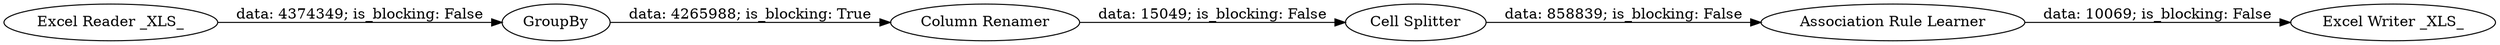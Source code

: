 digraph {
	"2460262185624793989_6" [label="Excel Reader _XLS_"]
	"2460262185624793989_4" [label="Association Rule Learner"]
	"2460262185624793989_2" [label=GroupBy]
	"2460262185624793989_7" [label="Column Renamer"]
	"2460262185624793989_3" [label="Cell Splitter"]
	"2460262185624793989_5" [label="Excel Writer _XLS_"]
	"2460262185624793989_7" -> "2460262185624793989_3" [label="data: 15049; is_blocking: False"]
	"2460262185624793989_6" -> "2460262185624793989_2" [label="data: 4374349; is_blocking: False"]
	"2460262185624793989_2" -> "2460262185624793989_7" [label="data: 4265988; is_blocking: True"]
	"2460262185624793989_4" -> "2460262185624793989_5" [label="data: 10069; is_blocking: False"]
	"2460262185624793989_3" -> "2460262185624793989_4" [label="data: 858839; is_blocking: False"]
	rankdir=LR
}
